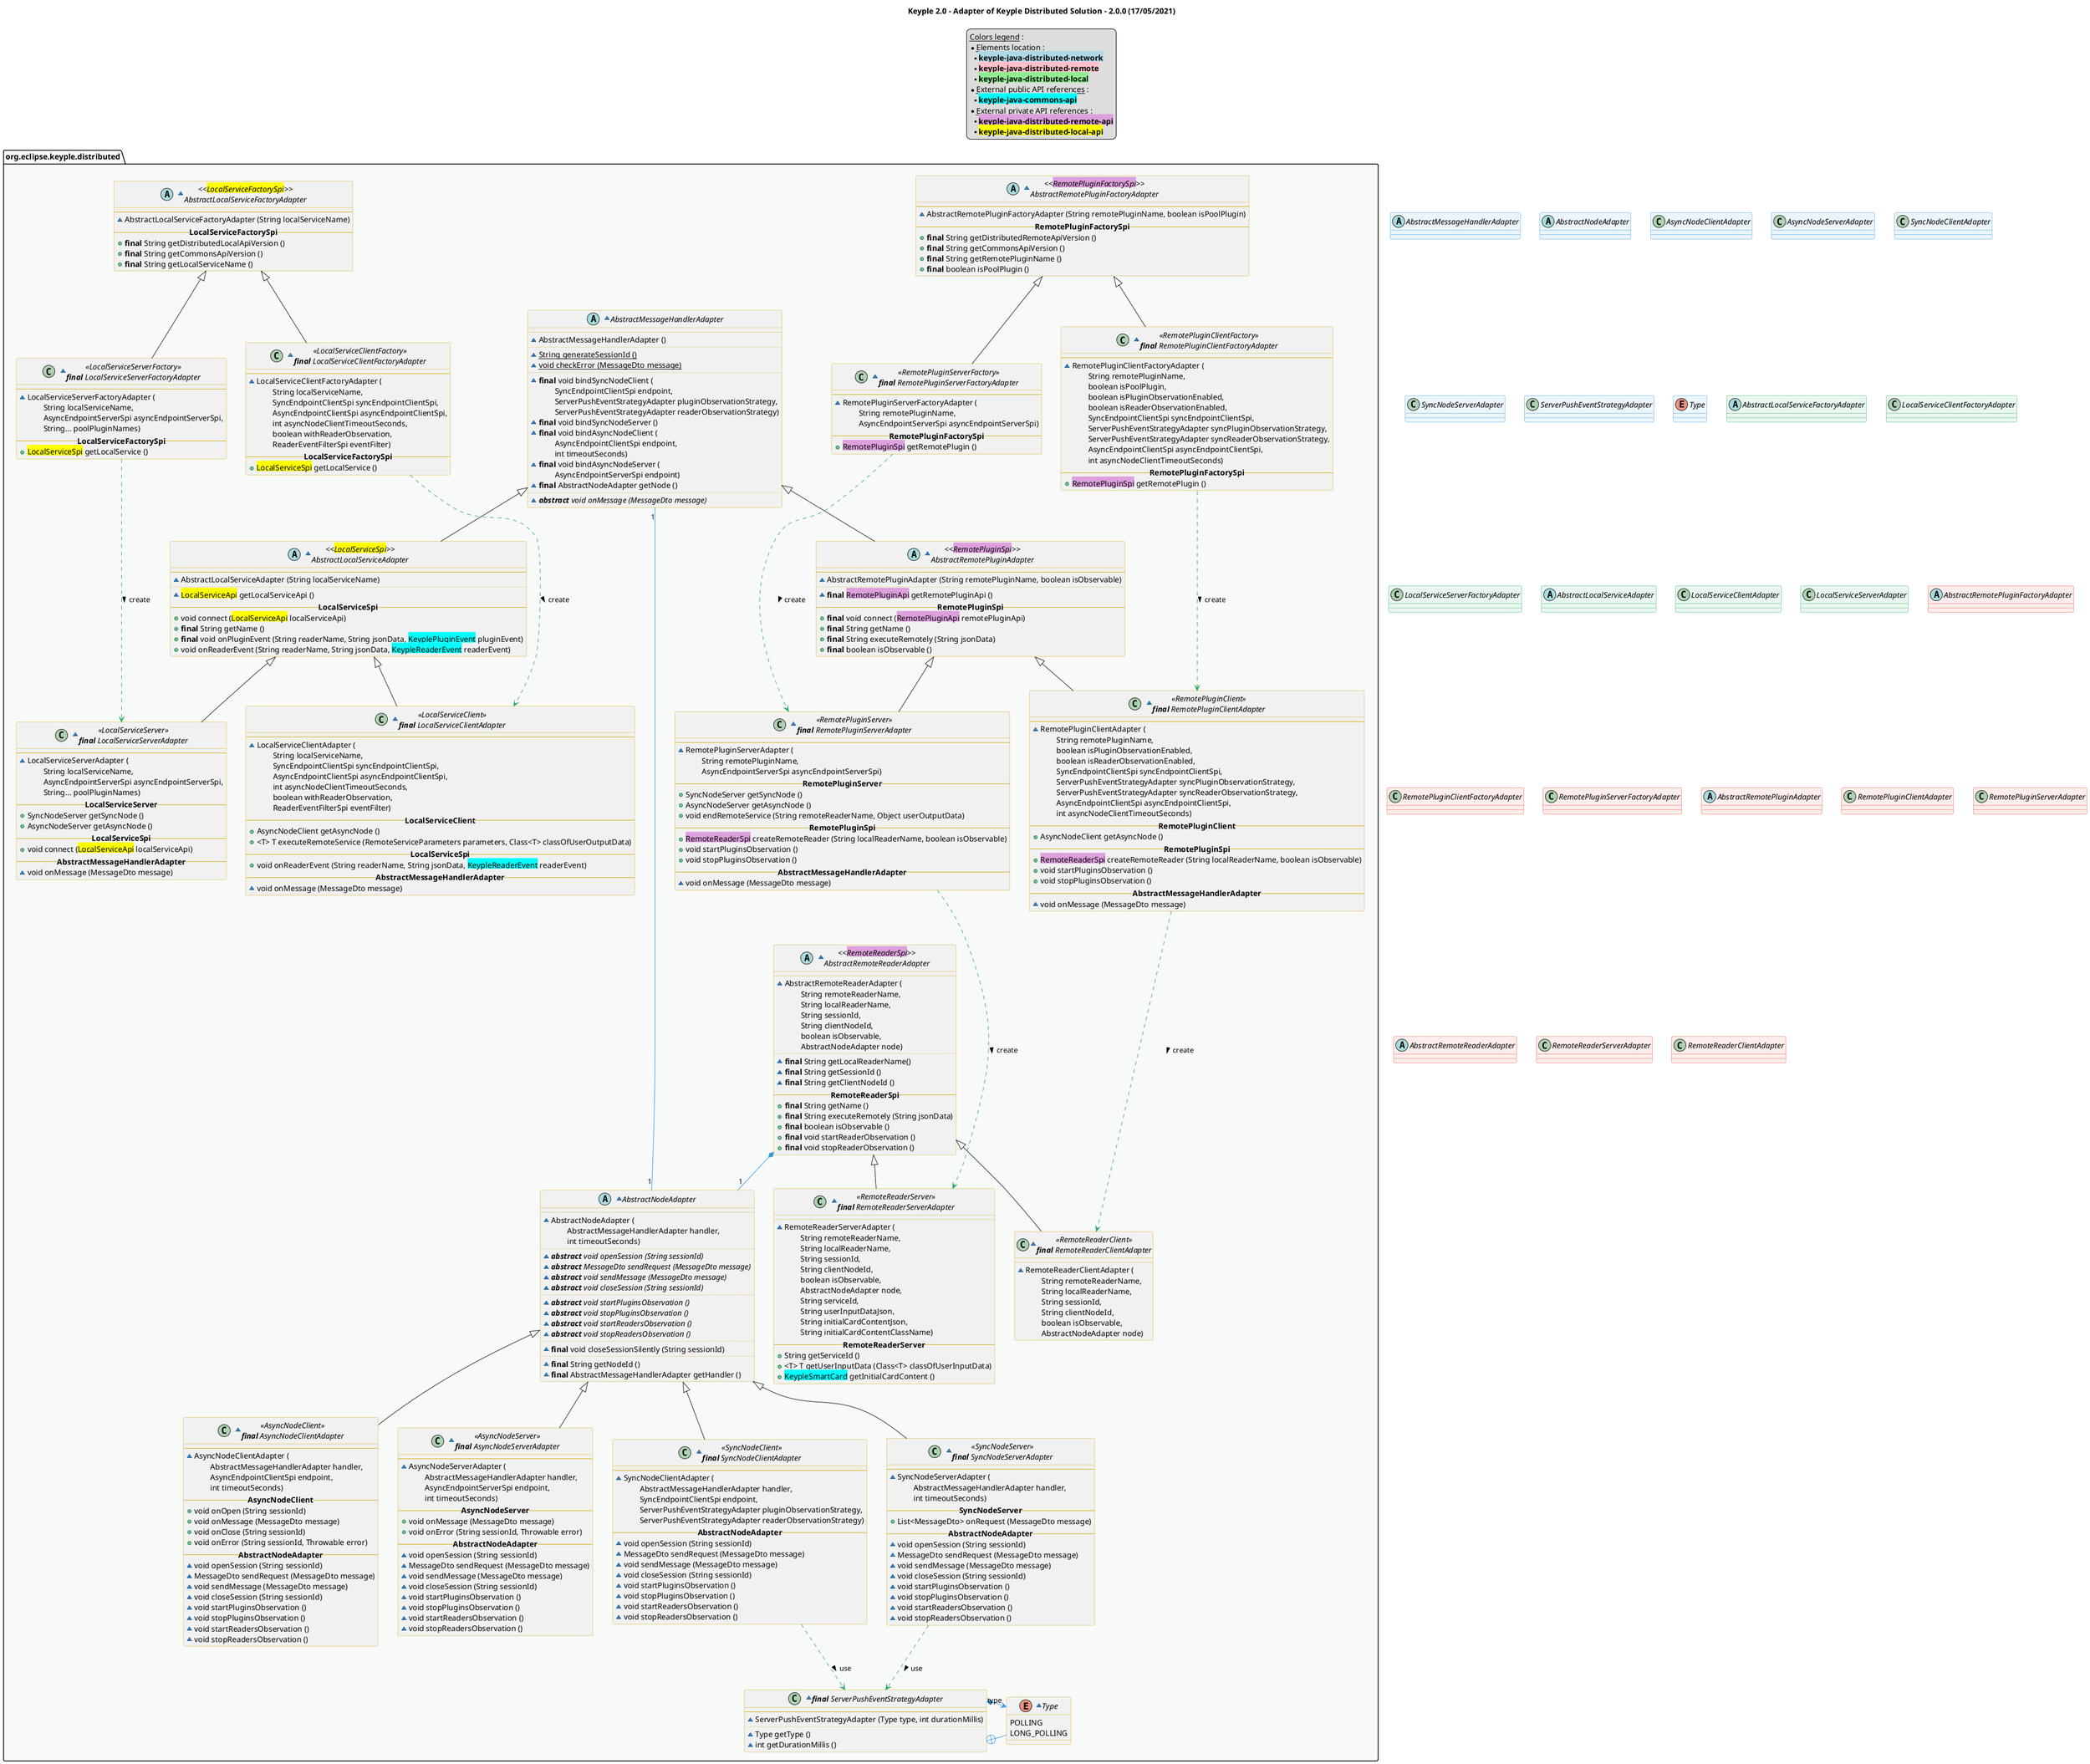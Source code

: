 @startuml
title
    Keyple 2.0 - Adapter of Keyple Distributed Solution - 2.0.0 (17/05/2021)
end title

' == THEME ==

'Couleurs issues de : https://htmlcolorcodes.com/fr/tableau-de-couleur/tableau-de-couleur-design-plat/
!define C_GREY1 F8F9F9
!define C_GREY2 F2F3F4
!define C_GREY3 E5E7E9
!define C_GREY4 D7DBDD
!define C_GREY5 CACFD2
!define C_GREY6 BDC3C7
!define C_LINK 3498DB
!define C_USE 27AE60

skinparam Shadowing false
skinparam ClassFontStyle italic
skinparam ClassBorderColor #D4AC0D
skinparam stereotypeABorderColor #A9DCDF
skinparam stereotypeIBorderColor #B4A7E5
skinparam stereotypeCBorderColor #ADD1B2
skinparam stereotypeEBorderColor #EB93DF
' Red
skinparam ClassBackgroundColor<<red>> #FDEDEC
skinparam ClassBorderColor<<red>> #E74C3C
hide <<red>> stereotype
' Purple
skinparam ClassBackgroundColor<<purple>> #F4ECF7
skinparam ClassBorderColor<<purple>> #8E44AD
hide <<purple>> stereotype
' blue
skinparam ClassBackgroundColor<<blue>> #EBF5FB
skinparam ClassBorderColor<<blue>> #3498DB
hide <<blue>> stereotype
' Green
skinparam ClassBackgroundColor<<green>> #E9F7EF
skinparam ClassBorderColor<<green>> #27AE60
hide <<green>> stereotype
' Grey
skinparam ClassBackgroundColor<<grey>> #EAECEE
skinparam ClassBorderColor<<grey>> #2C3E50
hide <<grey>> stereotype

' == CONTENT ==

legend top
    __Colors legend__ :
    * __Elements location__ :
    ** <back:lightBlue>**keyple-java-distributed-network**</back>
    ** <back:pink>**keyple-java-distributed-remote**</back>
    ** <back:lightGreen>**keyple-java-distributed-local**</back>
    * __External public API references__ :
    ** <back:cyan>**keyple-java-commons-api**</back>
    * __External private API references__ :
    ** <back:plum>**keyple-java-distributed-remote-api**</back>
    ** <back:yellow>**keyple-java-distributed-local-api**</back>
end legend

package "org.eclipse.keyple.distributed" as packAdapter {

    ' Handler
    ~abstract AbstractMessageHandlerAdapter {
        __
        ~AbstractMessageHandlerAdapter ()
        ..
        ~{static} String generateSessionId ()
        ~{static} void checkError (MessageDto message)
        ..
        ~**final** void bindSyncNodeClient (
            \tSyncEndpointClientSpi endpoint,
            \tServerPushEventStrategyAdapter pluginObservationStrategy,
            \tServerPushEventStrategyAdapter readerObservationStrategy)
        ~**final** void bindSyncNodeServer ()
        ~**final** void bindAsyncNodeClient (
            \tAsyncEndpointClientSpi endpoint,
            \tint timeoutSeconds)
        ~**final** void bindAsyncNodeServer (
            \tAsyncEndpointServerSpi endpoint)
        ~**final** AbstractNodeAdapter getNode ()
        ..
        ~{abstract} **abstract** void onMessage (MessageDto message)
    }

    ' Node
    ~abstract AbstractNodeAdapter {
        __
        ~AbstractNodeAdapter (
            \tAbstractMessageHandlerAdapter handler,
            \tint timeoutSeconds)
        ..
        ~{abstract} **abstract** void openSession (String sessionId)
        ~{abstract} **abstract** MessageDto sendRequest (MessageDto message)
        ~{abstract} **abstract** void sendMessage (MessageDto message)
        ~{abstract} **abstract** void closeSession (String sessionId)
        ..
        ~{abstract} **abstract** void startPluginsObservation ()
        ~{abstract} **abstract** void stopPluginsObservation ()
        ~{abstract} **abstract** void startReadersObservation ()
        ~{abstract} **abstract** void stopReadersObservation ()
        ..
        ~**final** void closeSessionSilently (String sessionId)
        ..
        ~**final** String getNodeId ()
        ~**final** AbstractMessageHandlerAdapter getHandler ()
    }
    ' Async Node
    ~class "<<AsyncNodeClient>>\n**final** AsyncNodeClientAdapter" as AsyncNodeClientAdapter extends AbstractNodeAdapter {
        --
        ~AsyncNodeClientAdapter (
            \tAbstractMessageHandlerAdapter handler,
            \tAsyncEndpointClientSpi endpoint,
            \tint timeoutSeconds)
        -- **AsyncNodeClient** --
        +void onOpen (String sessionId)
        +void onMessage (MessageDto message)
        +void onClose (String sessionId)
        +void onError (String sessionId, Throwable error)
        -- **AbstractNodeAdapter** --
        ~void openSession (String sessionId)
        ~MessageDto sendRequest (MessageDto message)
        ~void sendMessage (MessageDto message)
        ~void closeSession (String sessionId)
        ~void startPluginsObservation ()
        ~void stopPluginsObservation ()
        ~void startReadersObservation ()
        ~void stopReadersObservation ()
    }
    ~class "<<AsyncNodeServer>>\n**final** AsyncNodeServerAdapter" as AsyncNodeServerAdapter extends AbstractNodeAdapter {
        --
        ~AsyncNodeServerAdapter (
            \tAbstractMessageHandlerAdapter handler,
            \tAsyncEndpointServerSpi endpoint,
            \tint timeoutSeconds)
        -- **AsyncNodeServer** --
        +void onMessage (MessageDto message)
        +void onError (String sessionId, Throwable error)
        -- **AbstractNodeAdapter** --
        ~void openSession (String sessionId)
        ~MessageDto sendRequest (MessageDto message)
        ~void sendMessage (MessageDto message)
        ~void closeSession (String sessionId)
        ~void startPluginsObservation ()
        ~void stopPluginsObservation ()
        ~void startReadersObservation ()
        ~void stopReadersObservation ()
    }
    ' Sync Node
    ~class "<<SyncNodeClient>>\n**final** SyncNodeClientAdapter" as SyncNodeClientAdapter extends AbstractNodeAdapter {
        --
        ~SyncNodeClientAdapter (
            \tAbstractMessageHandlerAdapter handler,
            \tSyncEndpointClientSpi endpoint,
            \tServerPushEventStrategyAdapter pluginObservationStrategy,
            \tServerPushEventStrategyAdapter readerObservationStrategy)
        -- **AbstractNodeAdapter** --
        ~void openSession (String sessionId)
        ~MessageDto sendRequest (MessageDto message)
        ~void sendMessage (MessageDto message)
        ~void closeSession (String sessionId)
        ~void startPluginsObservation ()
        ~void stopPluginsObservation ()
        ~void startReadersObservation ()
        ~void stopReadersObservation ()
    }
    ~class "<<SyncNodeServer>>\n**final** SyncNodeServerAdapter" as SyncNodeServerAdapter extends AbstractNodeAdapter {
        --
        ~SyncNodeServerAdapter (
            \tAbstractMessageHandlerAdapter handler,
            \tint timeoutSeconds)
        -- **SyncNodeServer** --
        +List<MessageDto> onRequest (MessageDto message)
        -- **AbstractNodeAdapter** --
        ~void openSession (String sessionId)
        ~MessageDto sendRequest (MessageDto message)
        ~void sendMessage (MessageDto message)
        ~void closeSession (String sessionId)
        ~void startPluginsObservation ()
        ~void stopPluginsObservation ()
        ~void startReadersObservation ()
        ~void stopReadersObservation ()
    }

    ' Server Push Event Strategy
    ~class "**final** ServerPushEventStrategyAdapter" as ServerPushEventStrategyAdapter {
        --
        ~ServerPushEventStrategyAdapter (Type type, int durationMillis)
        ..
        ~Type getType ()
        ~int getDurationMillis ()
    }
    ~enum Type {
        POLLING
        LONG_POLLING
    }

    ''''''''''''' Remote

    together {

        ~abstract class "<<<back:plum>RemotePluginFactorySpi</back>>>\nAbstractRemotePluginFactoryAdapter" as AbstractRemotePluginFactoryAdapter {
            --
            ~AbstractRemotePluginFactoryAdapter (String remotePluginName, boolean isPoolPlugin)
            -- **RemotePluginFactorySpi** --
            +**final** String getDistributedRemoteApiVersion ()
            +**final** String getCommonsApiVersion ()
            +**final** String getRemotePluginName ()
            +**final** boolean isPoolPlugin ()
        }
        ~class "<<RemotePluginServerFactory>>\n**final** RemotePluginServerFactoryAdapter" as RemotePluginServerFactoryAdapter extends AbstractRemotePluginFactoryAdapter {
            --
            ~RemotePluginServerFactoryAdapter (
                \tString remotePluginName,
                \tAsyncEndpointServerSpi asyncEndpointServerSpi)
            -- **RemotePluginFactorySpi** --
            +<back:plum>RemotePluginSpi</back> getRemotePlugin ()
        }
        ~class "<<RemotePluginClientFactory>>\n**final** RemotePluginClientFactoryAdapter" as RemotePluginClientFactoryAdapter extends AbstractRemotePluginFactoryAdapter {
            --
            ~RemotePluginClientFactoryAdapter (
                \tString remotePluginName,
                \tboolean isPoolPlugin,
                \tboolean isPluginObservationEnabled,
                \tboolean isReaderObservationEnabled,
                \tSyncEndpointClientSpi syncEndpointClientSpi,
                \tServerPushEventStrategyAdapter syncPluginObservationStrategy,
                \tServerPushEventStrategyAdapter syncReaderObservationStrategy,
                \tAsyncEndpointClientSpi asyncEndpointClientSpi,
                \tint asyncNodeClientTimeoutSeconds)
            -- **RemotePluginFactorySpi** --
            +<back:plum>RemotePluginSpi</back> getRemotePlugin ()
        }
    }

    together {

        ' Remote Plugins
        ~abstract "<<<back:plum>RemotePluginSpi</back>>>\nAbstractRemotePluginAdapter" as AbstractRemotePluginAdapter extends AbstractMessageHandlerAdapter {
            --
            ~AbstractRemotePluginAdapter (String remotePluginName, boolean isObservable)
            ..
            ~**final** <back:plum>RemotePluginApi</back> getRemotePluginApi ()
            -- **RemotePluginSpi** --
            +**final** void connect (<back:plum>RemotePluginApi</back> remotePluginApi)
            +**final** String getName ()
            +**final** String executeRemotely (String jsonData)
            +**final** boolean isObservable ()
        }

        ~class "<<RemotePluginServer>>\n**final** RemotePluginServerAdapter" as RemotePluginServerAdapter extends AbstractRemotePluginAdapter {
            --
            ~RemotePluginServerAdapter (
                \tString remotePluginName,
                \tAsyncEndpointServerSpi asyncEndpointServerSpi)
            -- **RemotePluginServer** --
            +SyncNodeServer getSyncNode ()
            +AsyncNodeServer getAsyncNode ()
            +void endRemoteService (String remoteReaderName, Object userOutputData)
            -- **RemotePluginSpi** --
            +<back:plum>RemoteReaderSpi</back> createRemoteReader (String localReaderName, boolean isObservable)
            +void startPluginsObservation ()
            +void stopPluginsObservation ()
            -- **AbstractMessageHandlerAdapter** --
            ~void onMessage (MessageDto message)
        }
        ~class "<<RemotePluginClient>>\n**final** RemotePluginClientAdapter" as RemotePluginClientAdapter extends AbstractRemotePluginAdapter {
            --
            ~RemotePluginClientAdapter (
                \tString remotePluginName,
                \tboolean isPluginObservationEnabled,
                \tboolean isReaderObservationEnabled,
                \tSyncEndpointClientSpi syncEndpointClientSpi,
                \tServerPushEventStrategyAdapter syncPluginObservationStrategy,
                \tServerPushEventStrategyAdapter syncReaderObservationStrategy,
                \tAsyncEndpointClientSpi asyncEndpointClientSpi,
                \tint asyncNodeClientTimeoutSeconds)
            -- **RemotePluginClient** --
            +AsyncNodeClient getAsyncNode ()
            -- **RemotePluginSpi** --
            +<back:plum>RemoteReaderSpi</back> createRemoteReader (String localReaderName, boolean isObservable)
            +void startPluginsObservation ()
            +void stopPluginsObservation ()
            -- **AbstractMessageHandlerAdapter** --
            ~void onMessage (MessageDto message)
        }

    }

    ' Remote Readers

     together {

        ~abstract class "<<<back:plum>RemoteReaderSpi</back>>>\nAbstractRemoteReaderAdapter" as AbstractRemoteReaderAdapter {
            __
            ~AbstractRemoteReaderAdapter (
                \tString remoteReaderName,
                \tString localReaderName,
                \tString sessionId,
                \tString clientNodeId,
                \tboolean isObservable,
                \tAbstractNodeAdapter node)
            ..
            ~**final** String getLocalReaderName()
            ~**final** String getSessionId ()
            ~**final** String getClientNodeId ()
            -- **RemoteReaderSpi** --
            +**final** String getName ()
            +**final** String executeRemotely (String jsonData)
            +**final** boolean isObservable ()
            +**final** void startReaderObservation ()
            +**final** void stopReaderObservation ()
        }
        ~class "<<RemoteReaderClient>>\n**final** RemoteReaderClientAdapter" as RemoteReaderClientAdapter extends AbstractRemoteReaderAdapter {
            __
            ~RemoteReaderClientAdapter (
                \tString remoteReaderName,
                \tString localReaderName,
                \tString sessionId,
                \tString clientNodeId,
                \tboolean isObservable,
                \tAbstractNodeAdapter node)
        }
        ~class "<<RemoteReaderServer>>\n**final** RemoteReaderServerAdapter" as RemoteReaderServerAdapter extends AbstractRemoteReaderAdapter {
            __
            ~RemoteReaderServerAdapter (
                \tString remoteReaderName,
                \tString localReaderName,
                \tString sessionId,
                \tString clientNodeId,
                \tboolean isObservable,
                \tAbstractNodeAdapter node,
                \tString serviceId,
                \tString userInputDataJson,
                \tString initialCardContentJson,
                \tString initialCardContentClassName)
            -- **RemoteReaderServer** --
            +String getServiceId ()
            +<T> T getUserInputData (Class<T> classOfUserInputData)
            +<back:cyan>KeypleSmartCard</back> getInitialCardContent ()
        }
    }

    ''''''''''''''' Local

    together {
        ' Factories
        ~abstract class "<<<back:yellow>LocalServiceFactorySpi</back>>>\nAbstractLocalServiceFactoryAdapter" as AbstractLocalServiceFactoryAdapter {
            --
            ~AbstractLocalServiceFactoryAdapter (String localServiceName)
            -- **LocalServiceFactorySpi** --
            +**final** String getDistributedLocalApiVersion ()
            +**final** String getCommonsApiVersion ()
            +**final** String getLocalServiceName ()
        }
        ~class "<<LocalServiceClientFactory>>\n**final** LocalServiceClientFactoryAdapter" as LocalServiceClientFactoryAdapter extends AbstractLocalServiceFactoryAdapter {
            --
            ~LocalServiceClientFactoryAdapter (
                \tString localServiceName,
                \tSyncEndpointClientSpi syncEndpointClientSpi,
                \tAsyncEndpointClientSpi asyncEndpointClientSpi,
                \tint asyncNodeClientTimeoutSeconds,
                \tboolean withReaderObservation,
                \tReaderEventFilterSpi eventFilter)
            -- **LocalServiceFactorySpi** --
            +<back:yellow>LocalServiceSpi</back> getLocalService ()
        }
        ~class "<<LocalServiceServerFactory>>\n**final** LocalServiceServerFactoryAdapter" as LocalServiceServerFactoryAdapter extends AbstractLocalServiceFactoryAdapter {
            --
            ~LocalServiceServerFactoryAdapter (
                \tString localServiceName,
                \tAsyncEndpointServerSpi asyncEndpointServerSpi,
                \tString... poolPluginNames)
            -- **LocalServiceFactorySpi** --
            +<back:yellow>LocalServiceSpi</back> getLocalService ()
        }
    }

    together {

        ' Local services
        ~abstract "<<<back:yellow>LocalServiceSpi</back>>>\nAbstractLocalServiceAdapter" as AbstractLocalServiceAdapter extends AbstractMessageHandlerAdapter {
            --
            ~AbstractLocalServiceAdapter (String localServiceName)
            ..
            ~<back:yellow>LocalServiceApi</back> getLocalServiceApi ()
            -- **LocalServiceSpi** --
            +void connect (<back:yellow>LocalServiceApi</back> localServiceApi)
            +**final** String getName ()
            +**final** void onPluginEvent (String readerName, String jsonData, <back:cyan>KeyplePluginEvent</back> pluginEvent)
            +void onReaderEvent (String readerName, String jsonData, <back:cyan>KeypleReaderEvent</back> readerEvent)
        }
        ~class "<<LocalServiceClient>>\n**final** LocalServiceClientAdapter" as LocalServiceClientAdapter extends AbstractLocalServiceAdapter {
            --
            ~LocalServiceClientAdapter (
                \tString localServiceName,
                \tSyncEndpointClientSpi syncEndpointClientSpi,
                \tAsyncEndpointClientSpi asyncEndpointClientSpi,
                \tint asyncNodeClientTimeoutSeconds,
                \tboolean withReaderObservation,
                \tReaderEventFilterSpi eventFilter)
            -- **LocalServiceClient** --
            +AsyncNodeClient getAsyncNode ()
            +<T> T executeRemoteService (RemoteServiceParameters parameters, Class<T> classOfUserOutputData)
            -- **LocalServiceSpi** --
            +void onReaderEvent (String readerName, String jsonData, <back:cyan>KeypleReaderEvent</back> readerEvent)
            -- **AbstractMessageHandlerAdapter** --
            ~void onMessage (MessageDto message)
        }
        ~class "<<LocalServiceServer>>\n**final** LocalServiceServerAdapter" as LocalServiceServerAdapter extends AbstractLocalServiceAdapter {
            --
            ~LocalServiceServerAdapter (
                \tString localServiceName,
                \tAsyncEndpointServerSpi asyncEndpointServerSpi,
                \tString... poolPluginNames)
            -- **LocalServiceServer** --
            +SyncNodeServer getSyncNode ()
            +AsyncNodeServer getAsyncNode ()
            -- **LocalServiceSpi** --
            +void connect (<back:yellow>LocalServiceApi</back> localServiceApi)
            -- **AbstractMessageHandlerAdapter** --
            ~void onMessage (MessageDto message)
        }

    }

}

' Associations

AbstractMessageHandlerAdapter "1" -- "1" AbstractNodeAdapter #C_LINK

ServerPushEventStrategyAdapter +-right- Type #C_LINK
ServerPushEventStrategyAdapter *-right-> "type" Type #C_LINK

LocalServiceClientFactoryAdapter ..> LocalServiceClientAdapter #C_USE : create >

LocalServiceServerFactoryAdapter ..> LocalServiceServerAdapter #C_USE : create >

RemotePluginServerFactoryAdapter ..> RemotePluginServerAdapter #C_USE : create >

RemotePluginClientFactoryAdapter ..> RemotePluginClientAdapter #C_USE : create >

RemotePluginServerAdapter ..> RemoteReaderServerAdapter #C_USE : create >

RemotePluginClientAdapter ..> RemoteReaderClientAdapter #C_USE : create >

AbstractRemoteReaderAdapter *-- "1" AbstractNodeAdapter #C_LINK

SyncNodeClientAdapter ..> ServerPushEventStrategyAdapter #C_USE : use >

SyncNodeServerAdapter ..> ServerPushEventStrategyAdapter #C_USE : use >

' == LAYOUT ==

LocalServiceClientFactoryAdapter -[hidden]- AbstractLocalServiceAdapter

RemotePluginServerFactoryAdapter -[hidden]- AbstractRemotePluginAdapter

RemotePluginServerAdapter -[hidden]- AbstractRemoteReaderAdapter

' == STYLE ==

package packAdapter #C_GREY1 {}

abstract AbstractMessageHandlerAdapter <<blue>>
abstract AbstractNodeAdapter <<blue>>
class AsyncNodeClientAdapter <<blue>>
class AsyncNodeServerAdapter <<blue>>
class SyncNodeClientAdapter <<blue>>
class SyncNodeServerAdapter <<blue>>
class ServerPushEventStrategyAdapter <<blue>>
enum Type <<blue>>

abstract AbstractLocalServiceFactoryAdapter <<green>>
class LocalServiceClientFactoryAdapter <<green>>
class LocalServiceServerFactoryAdapter <<green>>
abstract AbstractLocalServiceAdapter <<green>>
class LocalServiceClientAdapter <<green>>
class LocalServiceServerAdapter <<green>>

abstract AbstractRemotePluginFactoryAdapter <<red>>
class RemotePluginClientFactoryAdapter <<red>>
class RemotePluginServerFactoryAdapter <<red>>
abstract AbstractRemotePluginAdapter <<red>>
class RemotePluginClientAdapter <<red>>
class RemotePluginServerAdapter <<red>>
abstract AbstractRemoteReaderAdapter <<red>>
class RemoteReaderServerAdapter <<red>>
class RemoteReaderClientAdapter <<red>>

@enduml